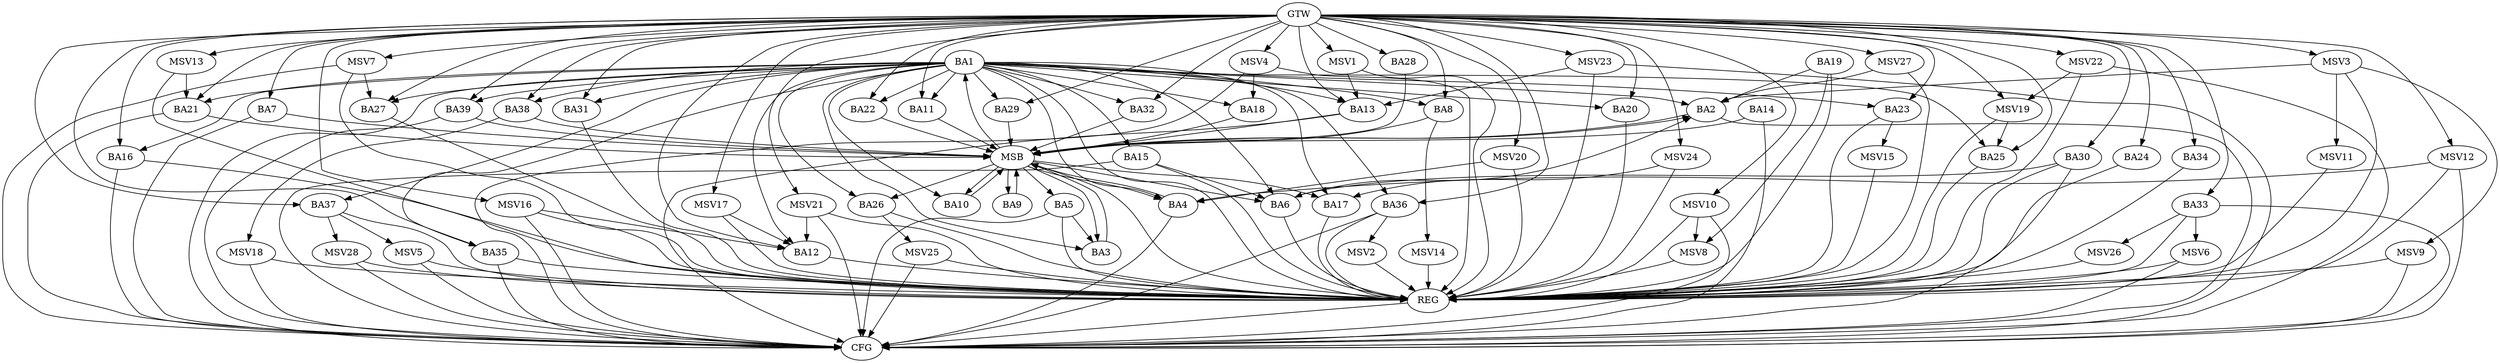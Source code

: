 strict digraph G {
  BA1 [ label="BA1" ];
  BA2 [ label="BA2" ];
  BA3 [ label="BA3" ];
  BA4 [ label="BA4" ];
  BA5 [ label="BA5" ];
  BA6 [ label="BA6" ];
  BA7 [ label="BA7" ];
  BA8 [ label="BA8" ];
  BA9 [ label="BA9" ];
  BA10 [ label="BA10" ];
  BA11 [ label="BA11" ];
  BA12 [ label="BA12" ];
  BA13 [ label="BA13" ];
  BA14 [ label="BA14" ];
  BA15 [ label="BA15" ];
  BA16 [ label="BA16" ];
  BA17 [ label="BA17" ];
  BA18 [ label="BA18" ];
  BA19 [ label="BA19" ];
  BA20 [ label="BA20" ];
  BA21 [ label="BA21" ];
  BA22 [ label="BA22" ];
  BA23 [ label="BA23" ];
  BA24 [ label="BA24" ];
  BA25 [ label="BA25" ];
  BA26 [ label="BA26" ];
  BA27 [ label="BA27" ];
  BA28 [ label="BA28" ];
  BA29 [ label="BA29" ];
  BA30 [ label="BA30" ];
  BA31 [ label="BA31" ];
  BA32 [ label="BA32" ];
  BA33 [ label="BA33" ];
  BA34 [ label="BA34" ];
  BA35 [ label="BA35" ];
  BA36 [ label="BA36" ];
  BA37 [ label="BA37" ];
  BA38 [ label="BA38" ];
  BA39 [ label="BA39" ];
  GTW [ label="GTW" ];
  REG [ label="REG" ];
  MSB [ label="MSB" ];
  CFG [ label="CFG" ];
  MSV1 [ label="MSV1" ];
  MSV2 [ label="MSV2" ];
  MSV3 [ label="MSV3" ];
  MSV4 [ label="MSV4" ];
  MSV5 [ label="MSV5" ];
  MSV6 [ label="MSV6" ];
  MSV7 [ label="MSV7" ];
  MSV8 [ label="MSV8" ];
  MSV9 [ label="MSV9" ];
  MSV10 [ label="MSV10" ];
  MSV11 [ label="MSV11" ];
  MSV12 [ label="MSV12" ];
  MSV13 [ label="MSV13" ];
  MSV14 [ label="MSV14" ];
  MSV15 [ label="MSV15" ];
  MSV16 [ label="MSV16" ];
  MSV17 [ label="MSV17" ];
  MSV18 [ label="MSV18" ];
  MSV19 [ label="MSV19" ];
  MSV20 [ label="MSV20" ];
  MSV21 [ label="MSV21" ];
  MSV22 [ label="MSV22" ];
  MSV23 [ label="MSV23" ];
  MSV24 [ label="MSV24" ];
  MSV25 [ label="MSV25" ];
  MSV26 [ label="MSV26" ];
  MSV27 [ label="MSV27" ];
  MSV28 [ label="MSV28" ];
  BA1 -> BA2;
  BA5 -> BA3;
  BA6 -> BA2;
  BA15 -> BA6;
  BA19 -> BA2;
  BA30 -> BA6;
  GTW -> BA7;
  GTW -> BA8;
  GTW -> BA11;
  GTW -> BA12;
  GTW -> BA13;
  GTW -> BA16;
  GTW -> BA20;
  GTW -> BA21;
  GTW -> BA22;
  GTW -> BA23;
  GTW -> BA24;
  GTW -> BA25;
  GTW -> BA27;
  GTW -> BA28;
  GTW -> BA29;
  GTW -> BA30;
  GTW -> BA31;
  GTW -> BA32;
  GTW -> BA33;
  GTW -> BA34;
  GTW -> BA35;
  GTW -> BA36;
  GTW -> BA37;
  GTW -> BA38;
  GTW -> BA39;
  BA1 -> REG;
  BA5 -> REG;
  BA6 -> REG;
  BA12 -> REG;
  BA15 -> REG;
  BA16 -> REG;
  BA17 -> REG;
  BA19 -> REG;
  BA20 -> REG;
  BA23 -> REG;
  BA24 -> REG;
  BA25 -> REG;
  BA26 -> REG;
  BA27 -> REG;
  BA30 -> REG;
  BA31 -> REG;
  BA33 -> REG;
  BA34 -> REG;
  BA35 -> REG;
  BA36 -> REG;
  BA37 -> REG;
  BA2 -> MSB;
  MSB -> BA1;
  MSB -> REG;
  BA3 -> MSB;
  MSB -> BA2;
  BA4 -> MSB;
  MSB -> BA3;
  BA7 -> MSB;
  MSB -> BA4;
  BA8 -> MSB;
  MSB -> BA5;
  BA9 -> MSB;
  BA10 -> MSB;
  MSB -> BA6;
  BA11 -> MSB;
  BA13 -> MSB;
  BA14 -> MSB;
  MSB -> BA10;
  BA18 -> MSB;
  MSB -> BA17;
  BA21 -> MSB;
  BA22 -> MSB;
  MSB -> BA9;
  BA28 -> MSB;
  BA29 -> MSB;
  BA32 -> MSB;
  BA38 -> MSB;
  BA39 -> MSB;
  MSB -> BA26;
  BA36 -> CFG;
  BA16 -> CFG;
  BA35 -> CFG;
  BA4 -> CFG;
  BA13 -> CFG;
  BA33 -> CFG;
  BA21 -> CFG;
  BA39 -> CFG;
  BA14 -> CFG;
  BA2 -> CFG;
  BA15 -> CFG;
  BA30 -> CFG;
  BA7 -> CFG;
  BA5 -> CFG;
  BA1 -> CFG;
  REG -> CFG;
  BA1 -> BA32;
  BA1 -> BA20;
  BA1 -> BA23;
  BA1 -> BA3;
  BA1 -> BA25;
  BA1 -> BA11;
  BA1 -> BA39;
  BA1 -> BA15;
  BA1 -> BA12;
  BA1 -> BA26;
  BA1 -> BA18;
  BA1 -> BA37;
  BA1 -> BA6;
  BA1 -> BA13;
  BA1 -> BA35;
  BA1 -> BA29;
  BA1 -> BA22;
  BA1 -> BA36;
  BA1 -> BA27;
  BA1 -> BA38;
  BA1 -> BA21;
  BA1 -> BA17;
  BA1 -> BA4;
  BA1 -> BA31;
  BA1 -> BA16;
  BA1 -> BA10;
  BA1 -> BA8;
  MSV1 -> BA13;
  GTW -> MSV1;
  MSV1 -> REG;
  BA36 -> MSV2;
  MSV2 -> REG;
  MSV3 -> BA2;
  GTW -> MSV3;
  MSV3 -> REG;
  MSV4 -> BA18;
  GTW -> MSV4;
  MSV4 -> REG;
  MSV4 -> CFG;
  BA37 -> MSV5;
  MSV5 -> REG;
  MSV5 -> CFG;
  BA33 -> MSV6;
  MSV6 -> REG;
  MSV6 -> CFG;
  MSV7 -> BA27;
  GTW -> MSV7;
  MSV7 -> REG;
  MSV7 -> CFG;
  BA19 -> MSV8;
  MSV8 -> REG;
  MSV3 -> MSV9;
  MSV9 -> REG;
  MSV9 -> CFG;
  MSV10 -> MSV8;
  GTW -> MSV10;
  MSV10 -> REG;
  MSV10 -> CFG;
  MSV3 -> MSV11;
  MSV11 -> REG;
  MSV12 -> BA4;
  GTW -> MSV12;
  MSV12 -> REG;
  MSV12 -> CFG;
  MSV13 -> BA21;
  GTW -> MSV13;
  MSV13 -> REG;
  BA8 -> MSV14;
  MSV14 -> REG;
  BA23 -> MSV15;
  MSV15 -> REG;
  MSV16 -> BA12;
  GTW -> MSV16;
  MSV16 -> REG;
  MSV16 -> CFG;
  MSV17 -> BA12;
  GTW -> MSV17;
  MSV17 -> REG;
  BA38 -> MSV18;
  MSV18 -> REG;
  MSV18 -> CFG;
  MSV19 -> BA25;
  GTW -> MSV19;
  MSV19 -> REG;
  MSV20 -> BA4;
  GTW -> MSV20;
  MSV20 -> REG;
  MSV21 -> BA12;
  GTW -> MSV21;
  MSV21 -> REG;
  MSV21 -> CFG;
  MSV22 -> MSV19;
  GTW -> MSV22;
  MSV22 -> REG;
  MSV22 -> CFG;
  MSV23 -> BA13;
  GTW -> MSV23;
  MSV23 -> REG;
  MSV23 -> CFG;
  MSV24 -> BA17;
  GTW -> MSV24;
  MSV24 -> REG;
  BA26 -> MSV25;
  MSV25 -> REG;
  MSV25 -> CFG;
  BA33 -> MSV26;
  MSV26 -> REG;
  MSV27 -> BA2;
  GTW -> MSV27;
  MSV27 -> REG;
  BA37 -> MSV28;
  MSV28 -> REG;
  MSV28 -> CFG;
}
